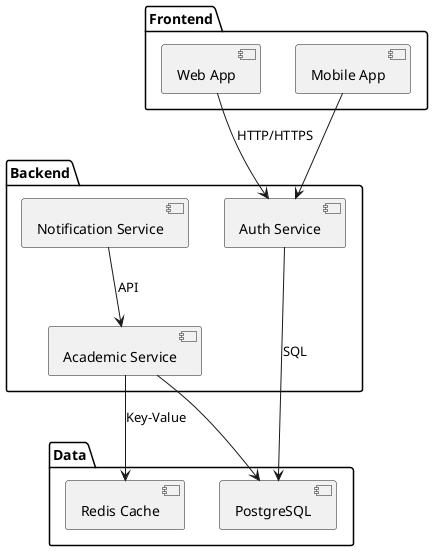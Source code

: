 @startuml SGA_Component_Diagram

package "Frontend" {
  [Web App] as Web
  [Mobile App] as Mobile
}

package "Backend" {
  [Auth Service] as Auth
  [Academic Service] as Academic
  [Notification Service] as Notify
}

package "Data" {
  [PostgreSQL] as DB
  [Redis Cache] as Cache
}

Web --> Auth : HTTP/HTTPS
Mobile --> Auth
Auth --> DB : SQL
Academic --> DB
Academic --> Cache : Key-Value
Notify --> Academic : API

@enduml